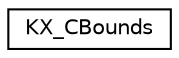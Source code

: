 digraph G
{
  edge [fontname="Helvetica",fontsize="10",labelfontname="Helvetica",labelfontsize="10"];
  node [fontname="Helvetica",fontsize="10",shape=record];
  rankdir=LR;
  Node1 [label="KX_CBounds",height=0.2,width=0.4,color="black", fillcolor="white", style="filled",URL="$da/d1e/structKX__CBounds.html"];
}
